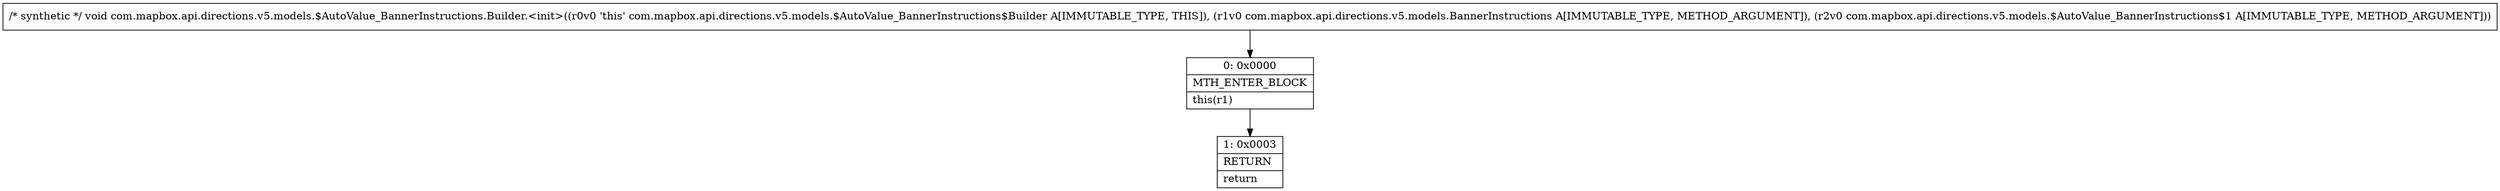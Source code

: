 digraph "CFG forcom.mapbox.api.directions.v5.models.$AutoValue_BannerInstructions.Builder.\<init\>(Lcom\/mapbox\/api\/directions\/v5\/models\/BannerInstructions;Lcom\/mapbox\/api\/directions\/v5\/models\/$AutoValue_BannerInstructions$1;)V" {
Node_0 [shape=record,label="{0\:\ 0x0000|MTH_ENTER_BLOCK\l|this(r1)\l}"];
Node_1 [shape=record,label="{1\:\ 0x0003|RETURN\l|return\l}"];
MethodNode[shape=record,label="{\/* synthetic *\/ void com.mapbox.api.directions.v5.models.$AutoValue_BannerInstructions.Builder.\<init\>((r0v0 'this' com.mapbox.api.directions.v5.models.$AutoValue_BannerInstructions$Builder A[IMMUTABLE_TYPE, THIS]), (r1v0 com.mapbox.api.directions.v5.models.BannerInstructions A[IMMUTABLE_TYPE, METHOD_ARGUMENT]), (r2v0 com.mapbox.api.directions.v5.models.$AutoValue_BannerInstructions$1 A[IMMUTABLE_TYPE, METHOD_ARGUMENT])) }"];
MethodNode -> Node_0;
Node_0 -> Node_1;
}

